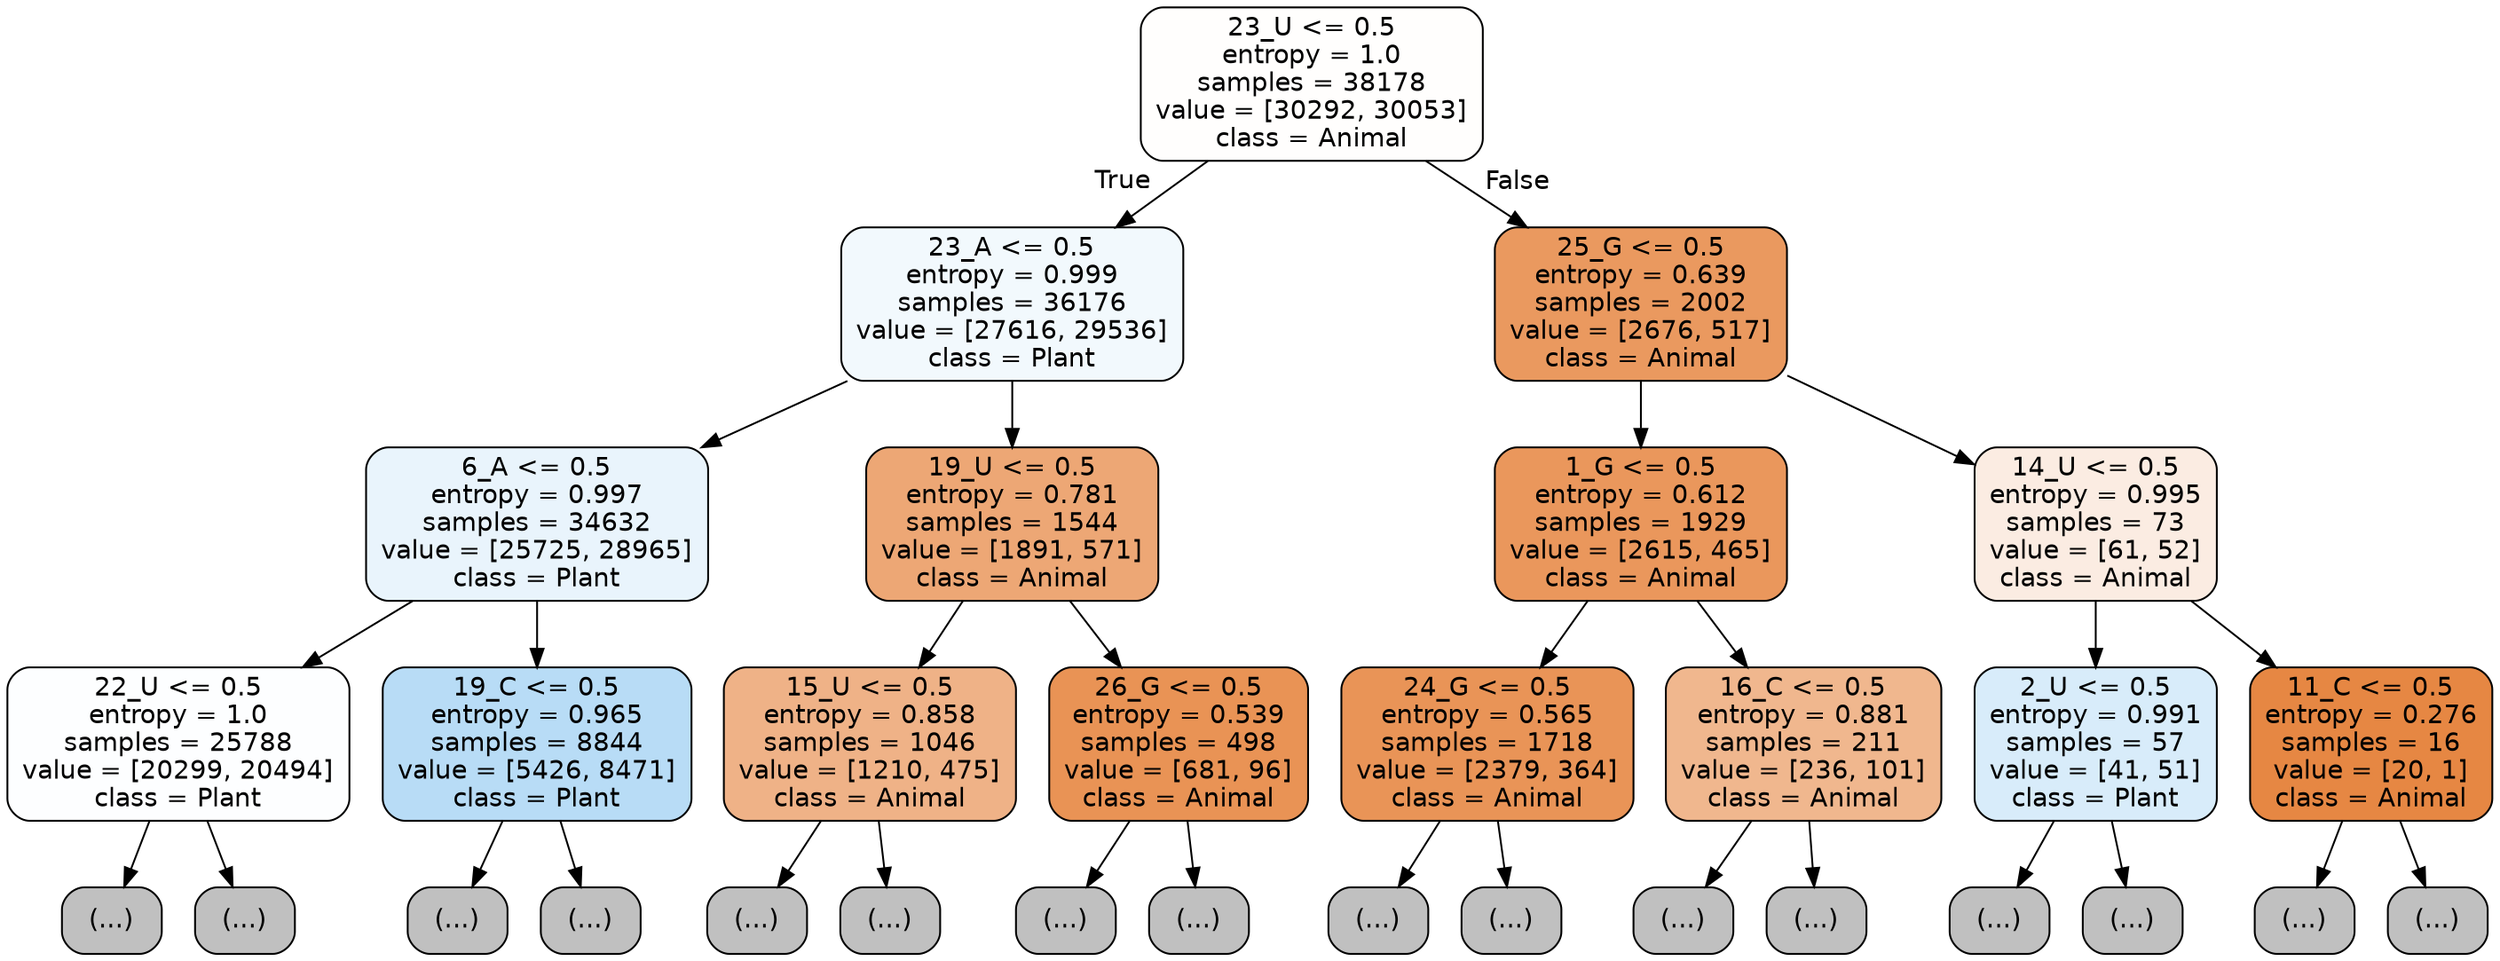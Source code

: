 digraph Tree {
node [shape=box, style="filled, rounded", color="black", fontname="helvetica"] ;
edge [fontname="helvetica"] ;
0 [label="23_U <= 0.5\nentropy = 1.0\nsamples = 38178\nvalue = [30292, 30053]\nclass = Animal", fillcolor="#fffefd"] ;
1 [label="23_A <= 0.5\nentropy = 0.999\nsamples = 36176\nvalue = [27616, 29536]\nclass = Plant", fillcolor="#f2f9fd"] ;
0 -> 1 [labeldistance=2.5, labelangle=45, headlabel="True"] ;
2 [label="6_A <= 0.5\nentropy = 0.997\nsamples = 34632\nvalue = [25725, 28965]\nclass = Plant", fillcolor="#e9f4fc"] ;
1 -> 2 ;
3 [label="22_U <= 0.5\nentropy = 1.0\nsamples = 25788\nvalue = [20299, 20494]\nclass = Plant", fillcolor="#fdfeff"] ;
2 -> 3 ;
4 [label="(...)", fillcolor="#C0C0C0"] ;
3 -> 4 ;
10057 [label="(...)", fillcolor="#C0C0C0"] ;
3 -> 10057 ;
11338 [label="19_C <= 0.5\nentropy = 0.965\nsamples = 8844\nvalue = [5426, 8471]\nclass = Plant", fillcolor="#b8dcf6"] ;
2 -> 11338 ;
11339 [label="(...)", fillcolor="#C0C0C0"] ;
11338 -> 11339 ;
13986 [label="(...)", fillcolor="#C0C0C0"] ;
11338 -> 13986 ;
14923 [label="19_U <= 0.5\nentropy = 0.781\nsamples = 1544\nvalue = [1891, 571]\nclass = Animal", fillcolor="#eda775"] ;
1 -> 14923 ;
14924 [label="15_U <= 0.5\nentropy = 0.858\nsamples = 1046\nvalue = [1210, 475]\nclass = Animal", fillcolor="#efb287"] ;
14923 -> 14924 ;
14925 [label="(...)", fillcolor="#C0C0C0"] ;
14924 -> 14925 ;
15330 [label="(...)", fillcolor="#C0C0C0"] ;
14924 -> 15330 ;
15471 [label="26_G <= 0.5\nentropy = 0.539\nsamples = 498\nvalue = [681, 96]\nclass = Animal", fillcolor="#e99355"] ;
14923 -> 15471 ;
15472 [label="(...)", fillcolor="#C0C0C0"] ;
15471 -> 15472 ;
15627 [label="(...)", fillcolor="#C0C0C0"] ;
15471 -> 15627 ;
15636 [label="25_G <= 0.5\nentropy = 0.639\nsamples = 2002\nvalue = [2676, 517]\nclass = Animal", fillcolor="#ea995f"] ;
0 -> 15636 [labeldistance=2.5, labelangle=-45, headlabel="False"] ;
15637 [label="1_G <= 0.5\nentropy = 0.612\nsamples = 1929\nvalue = [2615, 465]\nclass = Animal", fillcolor="#ea975c"] ;
15636 -> 15637 ;
15638 [label="24_G <= 0.5\nentropy = 0.565\nsamples = 1718\nvalue = [2379, 364]\nclass = Animal", fillcolor="#e99457"] ;
15637 -> 15638 ;
15639 [label="(...)", fillcolor="#C0C0C0"] ;
15638 -> 15639 ;
16136 [label="(...)", fillcolor="#C0C0C0"] ;
15638 -> 16136 ;
16231 [label="16_C <= 0.5\nentropy = 0.881\nsamples = 211\nvalue = [236, 101]\nclass = Animal", fillcolor="#f0b78e"] ;
15637 -> 16231 ;
16232 [label="(...)", fillcolor="#C0C0C0"] ;
16231 -> 16232 ;
16309 [label="(...)", fillcolor="#C0C0C0"] ;
16231 -> 16309 ;
16340 [label="14_U <= 0.5\nentropy = 0.995\nsamples = 73\nvalue = [61, 52]\nclass = Animal", fillcolor="#fbece2"] ;
15636 -> 16340 ;
16341 [label="2_U <= 0.5\nentropy = 0.991\nsamples = 57\nvalue = [41, 51]\nclass = Plant", fillcolor="#d8ecfa"] ;
16340 -> 16341 ;
16342 [label="(...)", fillcolor="#C0C0C0"] ;
16341 -> 16342 ;
16363 [label="(...)", fillcolor="#C0C0C0"] ;
16341 -> 16363 ;
16372 [label="11_C <= 0.5\nentropy = 0.276\nsamples = 16\nvalue = [20, 1]\nclass = Animal", fillcolor="#e68743"] ;
16340 -> 16372 ;
16373 [label="(...)", fillcolor="#C0C0C0"] ;
16372 -> 16373 ;
16374 [label="(...)", fillcolor="#C0C0C0"] ;
16372 -> 16374 ;
}